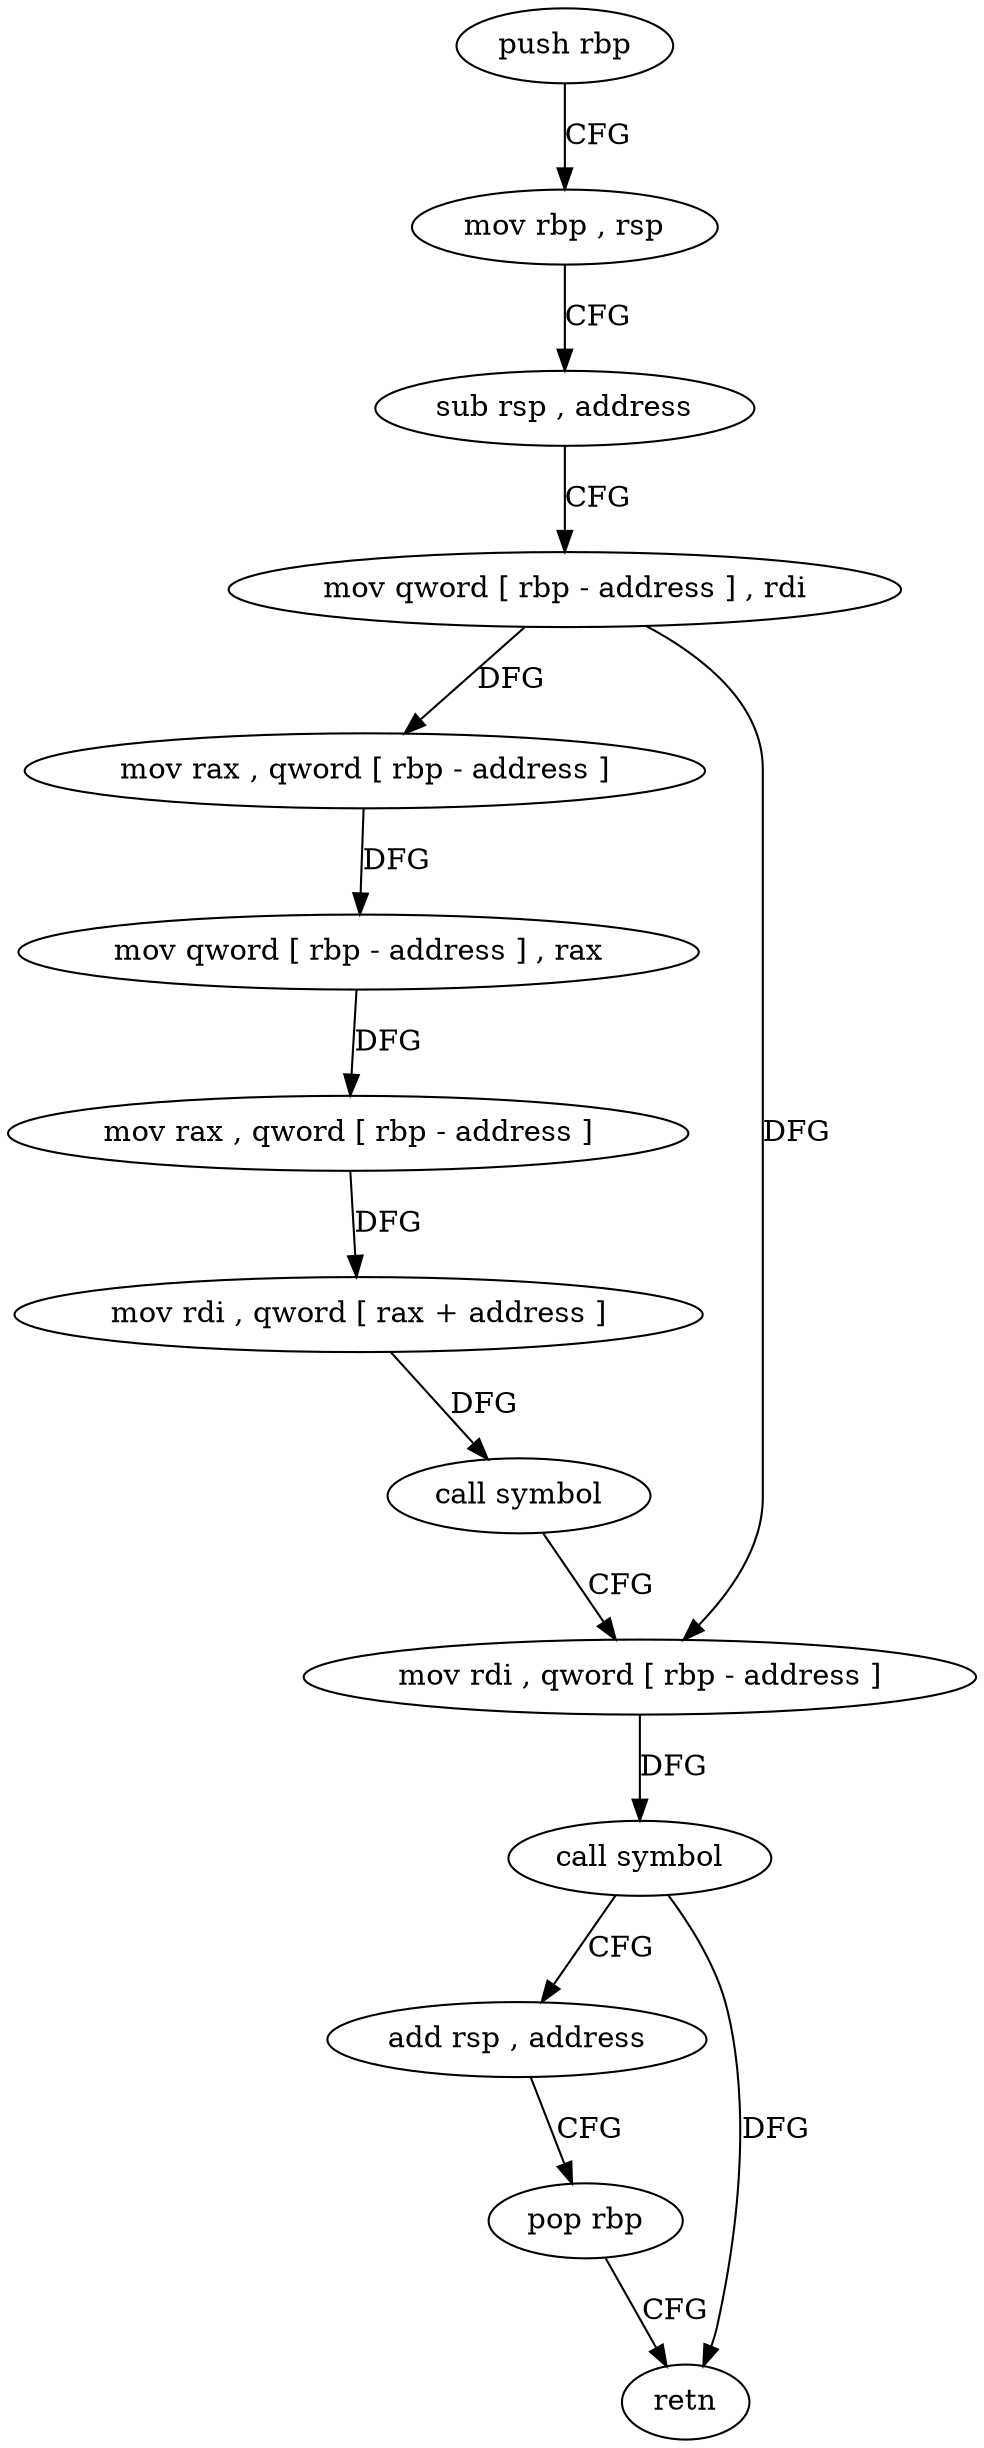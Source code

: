 digraph "func" {
"4244160" [label = "push rbp" ]
"4244161" [label = "mov rbp , rsp" ]
"4244164" [label = "sub rsp , address" ]
"4244168" [label = "mov qword [ rbp - address ] , rdi" ]
"4244172" [label = "mov rax , qword [ rbp - address ]" ]
"4244176" [label = "mov qword [ rbp - address ] , rax" ]
"4244180" [label = "mov rax , qword [ rbp - address ]" ]
"4244184" [label = "mov rdi , qword [ rax + address ]" ]
"4244188" [label = "call symbol" ]
"4244193" [label = "mov rdi , qword [ rbp - address ]" ]
"4244197" [label = "call symbol" ]
"4244202" [label = "add rsp , address" ]
"4244206" [label = "pop rbp" ]
"4244207" [label = "retn" ]
"4244160" -> "4244161" [ label = "CFG" ]
"4244161" -> "4244164" [ label = "CFG" ]
"4244164" -> "4244168" [ label = "CFG" ]
"4244168" -> "4244172" [ label = "DFG" ]
"4244168" -> "4244193" [ label = "DFG" ]
"4244172" -> "4244176" [ label = "DFG" ]
"4244176" -> "4244180" [ label = "DFG" ]
"4244180" -> "4244184" [ label = "DFG" ]
"4244184" -> "4244188" [ label = "DFG" ]
"4244188" -> "4244193" [ label = "CFG" ]
"4244193" -> "4244197" [ label = "DFG" ]
"4244197" -> "4244202" [ label = "CFG" ]
"4244197" -> "4244207" [ label = "DFG" ]
"4244202" -> "4244206" [ label = "CFG" ]
"4244206" -> "4244207" [ label = "CFG" ]
}
